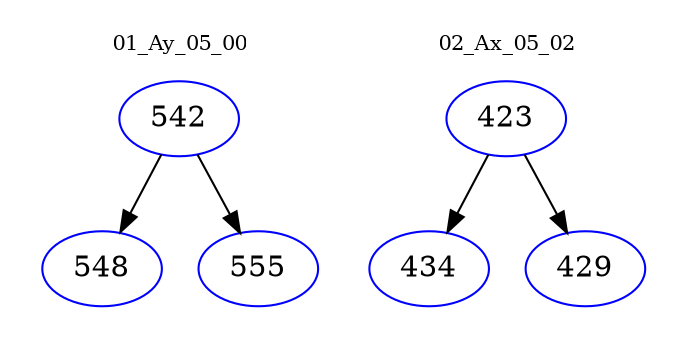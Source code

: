 digraph{
subgraph cluster_0 {
color = white
label = "01_Ay_05_00";
fontsize=10;
T0_542 [label="542", color="blue"]
T0_542 -> T0_548 [color="black"]
T0_548 [label="548", color="blue"]
T0_542 -> T0_555 [color="black"]
T0_555 [label="555", color="blue"]
}
subgraph cluster_1 {
color = white
label = "02_Ax_05_02";
fontsize=10;
T1_423 [label="423", color="blue"]
T1_423 -> T1_434 [color="black"]
T1_434 [label="434", color="blue"]
T1_423 -> T1_429 [color="black"]
T1_429 [label="429", color="blue"]
}
}
